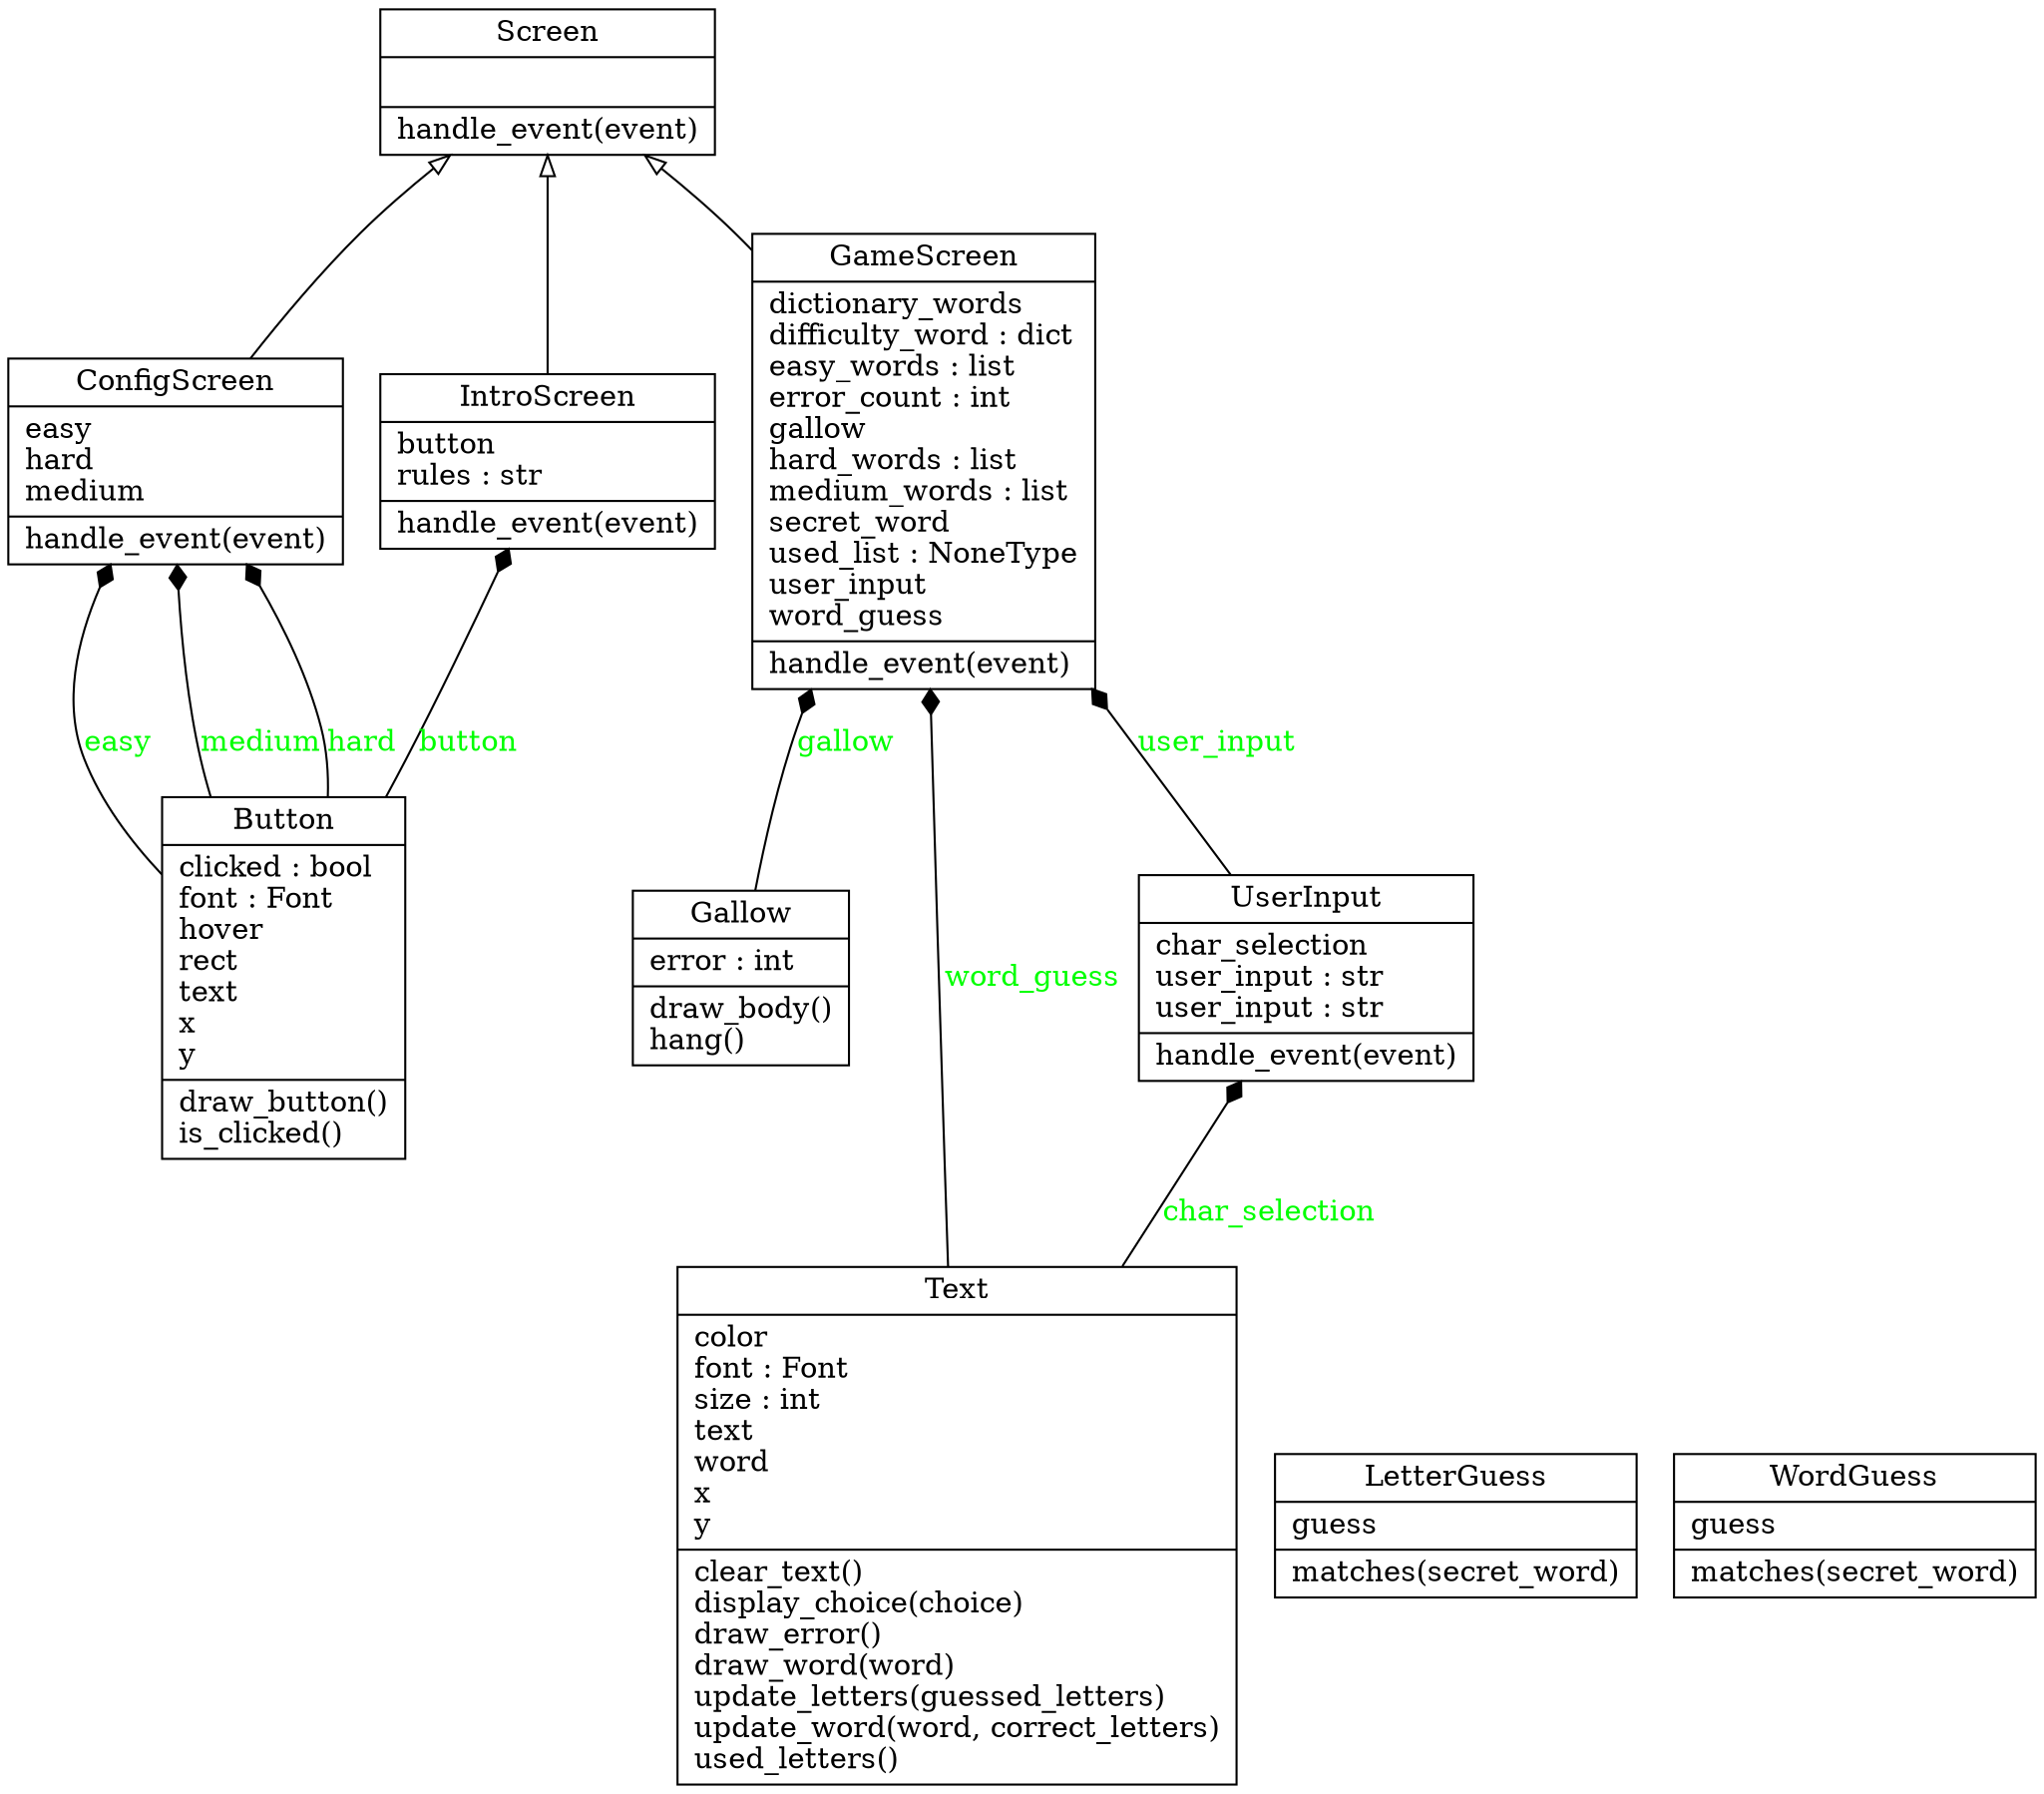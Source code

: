 digraph "classes" {
rankdir=BT
charset="utf-8"
"Hangman.Button" [color="black", fontcolor="black", label="{Button|clicked : bool\lfont : Font\lhover\lrect\ltext\lx\ly\l|draw_button()\lis_clicked()\l}", shape="record", style="solid"];
"Hangman.ConfigScreen" [color="black", fontcolor="black", label="{ConfigScreen|easy\lhard\lmedium\l|handle_event(event)\l}", shape="record", style="solid"];
"Hangman.Gallow" [color="black", fontcolor="black", label="{Gallow|error : int\l|draw_body()\lhang()\l}", shape="record", style="solid"];
"Hangman.GameScreen" [color="black", fontcolor="black", label="{GameScreen|dictionary_words\ldifficulty_word : dict\leasy_words : list\lerror_count : int\lgallow\lhard_words : list\lmedium_words : list\lsecret_word\lused_list : NoneType\luser_input\lword_guess\l|handle_event(event)\l}", shape="record", style="solid"];
"Hangman.IntroScreen" [color="black", fontcolor="black", label="{IntroScreen|button\lrules : str\l|handle_event(event)\l}", shape="record", style="solid"];
"Hangman.LetterGuess" [color="black", fontcolor="black", label="{LetterGuess|guess\l|matches(secret_word)\l}", shape="record", style="solid"];
"Hangman.Screen" [color="black", fontcolor="black", label="{Screen|\l|handle_event(event)\l}", shape="record", style="solid"];
"Hangman.Text" [color="black", fontcolor="black", label="{Text|color\lfont : Font\lsize : int\ltext\lword\lx\ly\l|clear_text()\ldisplay_choice(choice)\ldraw_error()\ldraw_word(word)\lupdate_letters(guessed_letters)\lupdate_word(word, correct_letters)\lused_letters()\l}", shape="record", style="solid"];
"Hangman.UserInput" [color="black", fontcolor="black", label="{UserInput|char_selection\luser_input : str\luser_input : str\l|handle_event(event)\l}", shape="record", style="solid"];
"Hangman.WordGuess" [color="black", fontcolor="black", label="{WordGuess|guess\l|matches(secret_word)\l}", shape="record", style="solid"];
"Hangman.ConfigScreen" -> "Hangman.Screen" [arrowhead="empty", arrowtail="none"];
"Hangman.GameScreen" -> "Hangman.Screen" [arrowhead="empty", arrowtail="none"];
"Hangman.IntroScreen" -> "Hangman.Screen" [arrowhead="empty", arrowtail="none"];
"Hangman.Button" -> "Hangman.ConfigScreen" [arrowhead="diamond", arrowtail="none", fontcolor="green", label="easy", style="solid"];
"Hangman.Button" -> "Hangman.ConfigScreen" [arrowhead="diamond", arrowtail="none", fontcolor="green", label="medium", style="solid"];
"Hangman.Button" -> "Hangman.ConfigScreen" [arrowhead="diamond", arrowtail="none", fontcolor="green", label="hard", style="solid"];
"Hangman.Button" -> "Hangman.IntroScreen" [arrowhead="diamond", arrowtail="none", fontcolor="green", label="button", style="solid"];
"Hangman.Gallow" -> "Hangman.GameScreen" [arrowhead="diamond", arrowtail="none", fontcolor="green", label="gallow", style="solid"];
"Hangman.Text" -> "Hangman.GameScreen" [arrowhead="diamond", arrowtail="none", fontcolor="green", label="word_guess", style="solid"];
"Hangman.Text" -> "Hangman.UserInput" [arrowhead="diamond", arrowtail="none", fontcolor="green", label="char_selection", style="solid"];
"Hangman.UserInput" -> "Hangman.GameScreen" [arrowhead="diamond", arrowtail="none", fontcolor="green", label="user_input", style="solid"];
}
